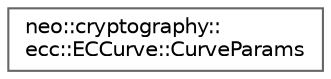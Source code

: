 digraph "Graphical Class Hierarchy"
{
 // LATEX_PDF_SIZE
  bgcolor="transparent";
  edge [fontname=Helvetica,fontsize=10,labelfontname=Helvetica,labelfontsize=10];
  node [fontname=Helvetica,fontsize=10,shape=box,height=0.2,width=0.4];
  rankdir="LR";
  Node0 [id="Node000000",label="neo::cryptography::\lecc::ECCurve::CurveParams",height=0.2,width=0.4,color="grey40", fillcolor="white", style="filled",URL="$structneo_1_1cryptography_1_1ecc_1_1_e_c_curve_1_1_curve_params.html",tooltip="Curve parameters."];
}
